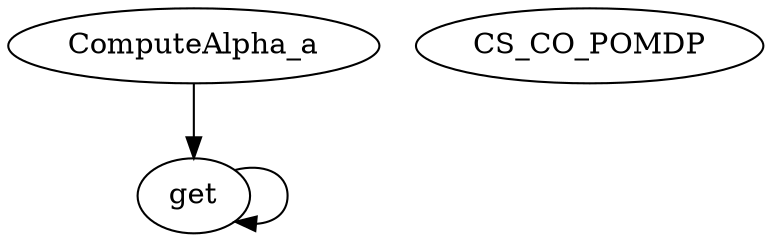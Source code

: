/* Created by mdot for Matlab */
digraph m2html {
  ComputeAlpha_a -> get;
  get -> get;

  CS_CO_POMDP [URL="CS_CO_POMDP.html"];
  ComputeAlpha_a [URL="ComputeAlpha_a.html"];
  get [URL="get.html"];
}